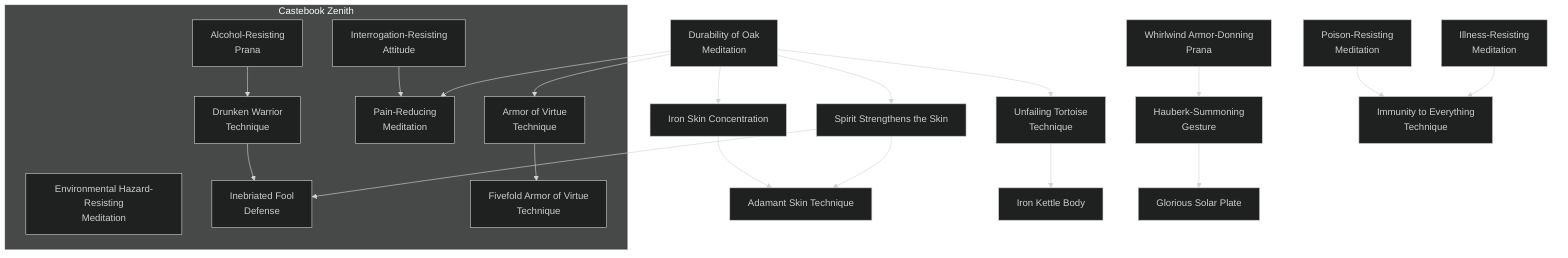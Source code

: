 ---
config:
  theme: dark
---

flowchart TD

    durability_of_oak_meditation[Durability of Oak<br>Meditation]
    click durability_of_oak_meditation callback "
        Durability of Oak Meditation<br>
        <br>
        Cost: 1 mote per die
        Duration: One scene
        Type: Simple
        Minimum Resistance: 1
        Minimum Essence: 1
        Prerequisite Charms: None
        The Exalted uses Essence to enhance his ability to withstand
        attack. The player may roll up to his character's Stamina
        + Resistance in dice, but must spend one mote of Essence per
        die rolled. For every success on this roll, the character adds 1 to
        his bashing soak for the remainder of the scene. This Charm
        may be used again on subsequent rounds, but a character
        cannot gain more dice of bashing soak via Durability of Oak
        Meditation than his Stamina + Resistance.<br>
        <br>
        Rule change:<br>
        The Essence cost of this Charm is reduced to one mote per 2 dice rolled, from 1 mote per die.
        "

    iron_skin_concentration[Iron Skin Concentration]
    durability_of_oak_meditation --> iron_skin_concentration
    click iron_skin_concentration callback "
        Iron Skin Concentration<br>
        <br>
        Cost: 3 motes, 1 Willpower<br>
        Duration: Varies<br>
        Type: Reflexive<br>
        Minimum Resistance: 2<br>
        Minimum Essence: 1<br>
        Prerequisite Charms: Durability of Oak Meditation<br>
        <br>
        The character's anima hardens, and his skin is made incredibly
        difficult to cut or pierce. The player makes a Stamina +
        Resistance roll. For a number of turns equal to the character's
        Essence + the number of successes the player rolls on the Resistance
        roll, the character soaks lethal damage with his bashing soak. This
        Charm cannot be used by characters wearing armor.<br>
        <br>
        Rule change:<br>
        The cost for the Charm remains unchanged, but the Duration: is now “One scene” – the character no longer
        need roll to see how long the effect lasts.
        "

    spirit_strengthens_the_skin[Spirit Strengthens the Skin]
    durability_of_oak_meditation --> spirit_strengthens_the_skin
    click spirit_strengthens_the_skin callback "
        Spirit Strengthens the Skin<br>
        <br>
        Cost: 3 motes per point<br>
        Duration: One scene<br>
        Type: Simple<br>
        Minimum Resistance: 3<br>
        Minimum Essence: 2<br>
        Prerequisite Charms: Durability of Oak Meditation<br>
        <br>
        The Solar pours Essence into her skin and muscles,
        hardening and toughening them far beyond those of any
        mere mortal. The Exalted may add up to her score in the
        Resistance Ability to her bashing soak, at a cost of 3
        Essence motes per additional point of bashing soak. These
        additional points of bashing soak are above and beyond
        those provided by Durability of Oak Meditation and do
        not count against that Charm's maximum soak bonus.<br>
        The character can use Spirit Strengthens the Skin
        more than once during a scene, increasing her soak repeatedly
        as her assessment of the situation changes. However,
        a character cannot at any given time gain more points of
        bashing soak through Spirit Strengthens the Skin than her
        score in the Resistance Ability.<br>
        <br>
        Rule change:<br>
        The cost of this Charm is reduced to 2 motes per point of additional bashing soak.
        "

    adamant_skin_technique[Adamant Skin Technique]
    iron_skin_concentration --> adamant_skin_technique
    spirit_strengthens_the_skin --> adamant_skin_technique
    click adamant_skin_technique callback "
        Adamant Skin Technique<br>
        <br>
        Cost: 5 motes, 1 health level, 1 Willpower<br>
        Duration: Instant<br>
        Type: Reflexive<br>
        Minimum Resistance: 5<br>
        Minimum Essence: 3<br>
        Prerequisite Charms: Iron Skin Concentration, Spirit Strengthens the Skin<br>
        <br>
        Through the use of this Charm, the Exalted hardens
        his skin into impenetrability, sacrificing some of his life
        force to gain the strength of unbreakable diamond. The
        character using this Charm takes no damage whatsoever
        from a single attack. This Charm does not protect the
        character from the secondary effects of the attack - for
        example, a character smashed down through a sheet of ice
        and into a frozen lake by the blow of a giant beastman's
        club would take no damage from the impact or from
        passing through the ice, but she would have to contend
        with the dangers of drowning and hypothermia.<br>
        The Adamant Skin Technique can also be used to
        withstand physical damage not associated with combat. It is as
        effective at withstanding the impact of a fall as the blow of a
        sword. However, Storytellers should keep in mind that the
        defense offered by the Adamant Skin Technique is of a very
        short duration — the character might use it to withstand the
        impact of a falling idol or a plunge from the top of a tower, but
        a character who hurled himself into a blazing firepit would only
        be protected for a second or two. A character must invoke the
        Adamant Skin Technique before his opponent's attack roll.
        "

    unfailing_tortoise_technique[Unfailing Tortoise<br>Technique]
    durability_of_oak_meditation --> unfailing_tortoise_technique
    click unfailing_tortoise_technique callback "
        Unfailing Tortoise Technique<br>
        <br>
        Cost: 1 mote<br>
        Duration: Instant<br>
        Type: Reflexive<br>
        Minimum Resistance: 3<br>
        Minimum Essence: 1<br>
        Prerequisite Charms: Durability of Oak Meditation<br>
        <br>
        This Charm strengthens the character's awareness of the
        world around him and allows him to resist even unanticipated
        attacks. If hit by an attack, even one he is not anticipating, the
        character may spend 1 mote of Essence to add his Resistance
        score to his bashing soak total for the purposes of soaking that
        attack. Characters must invoke Unfailing Tortoise Technique
        before soak is subtracted from the damage.
        "

    iron_kettle_body[Iron Kettle Body]
    unfailing_tortoise_technique --> iron_kettle_body
    click iron_kettle_body callback "
        Iron Kettle Body<br>
        <br>
        Cost: 3 motes<br>
        Duration: Instant<br>
        Type: Reflexive<br>
        Minimum Resistance: 5<br>
        Minimum Essence: 2<br>
        Prerequisite Charms: Unfailing Tortoise Technique<br>
        <br>
        As Unfailing Tortoise Technique, but the character's
        Resistance is also added to her lethal soak as well.<br>
        <br>
        Rule change:<br>
        The cost of this Charm is reduced to 2 motes.
        "

    whirlwind_armor_donning_prana[Whirlwind Armor-Donning<br>Prana]
    click whirlwind_armor_donning_prana callback "
        Whirlwind Armor-Donning Prana<br>
        <br>
        Cost: 2 motes per turn<br>
        Duration: Special<br>
        Type: Simple<br>
        Minimum Resistance: 1<br>
        Minimum Essence: 1<br>
        Prerequisite Charms: None<br>
        <br>
        Through the use of this Charm, the character can
        speed the process of donning his armor. The character can
        don his armor in a number of turns equal to the armor's
        mobility penalty. Each turn of effort costs 2 motes of
        Essence. The character must have the armor readily available
        and at hand to don it so quickly — this Charm does
        not speed the process of getting the armor out of a trunk.
        "

    hauberk_summoning_gesture[Hauberk-Summoning<br>Gesture]
    whirlwind_armor_donning_prana --> hauberk_summoning_gesture
    click hauberk_summoning_gesture callback "
        Hauberk-Summoning Gesture<br>
        <br>
        Cost: 5 motes
        Duration: Instant
        Type: Simple
        Minimum Resistance: 3
        Minimum Essence: 3
        Prerequisite Charms: Whirlwind Armor-Donning Prana

        This Charm allows a character to call her armor to her. In
        an eyeblink, it appears on her. She is instantly fully armored,
        with all the straps and buckles adjusted properly. If the character
        uses a shield, that appears on her person as well. The
        character cannot call her armor from further away than 100
        yards x her Essence rating. This Charm can't be used to steal
        armor off an opponent or off a display dummy— the armor must
        be the character's own. She must have worn it for at least several
        hours and established her possession of it.
        "

    glorious_solar_plate[Glorious Solar Plate]
    hauberk_summoning_gesture --> glorious_solar_plate
    click glorious_solar_plate callback "
        Glorious Solar Plate<br>
        <br>
        Cost: 10 motes, 1 Willpower<br>
        Duration: One scene<br>
        Type: Simple<br>
        Minimum Resistance: 4<br>
        Minimum Essence: 3<br>
        Prerequisite Charms: Hauberk-Summoning Gesture<br>
        <br>
        The characters materializes his Essence into a suit of
        golden lamellar armor. This armor is an expression of the
        character's anima and, so, reflects his personality and predispositions.
        It can be sleek, imposing, ornate, simple — it is the
        character's ideal armor. Regardless of its appearance, the
        armor glows with an golden inner light bright enough to read
        by in a several-yard radius. Glorious Solar Plate provides 10
        lethal and 10 bashing soak, with only a -1 penalty to maneuvers
        requiring dexterity and grace.
        "

    poison_resisting_meditation[Poison-Resisting<br>Meditation]
    click poison_resisting_meditation callback "
        Poison-Resisting Meditation<br>
        <br>
        Cost: 4 motes<br>
        Duration: One scene<br>
        Type: Reflexive<br>
        Minimum Resistance: 3<br>
        Minimum Essence: 1<br>
        Prerequisite Charms: None<br>
        <br>
        The character's metabolism is strengthened by Essence,
        allowing him to easily endure the effects of toxins.
        The player may add a number of automatic successes
        equal to the character's Stamina to her Stamina + Resistance
        roll to resist the effects of poison. Though even the
        hardiest Exalted can still be slain by massive doses of
        poison while using this Charm, they are largely invulnerable
        to poisoned food and envenomed blades. Characters
        need not invoke this Charm before exposure to poison —
        they may call upon its effects after they are exposed but
        before the Stamina + Resistance roll is made to survive
        the toxin. <br>
        Use of this Charm allows a character to withstand
        incidental toxins such as spoiled food. A character under
        the effect of this Charm may also consume without penalty
        a number of drinks equal to his Stamina.
        "

    illness_resisting_meditation[Illness-Resisting<br>Meditation]
    click illness_resisting_meditation callback "
        Illness-Resisting Meditation<br>
        <br>
        Cost: 6 motes<br>
        Duration: One day<br>
        Type: Reflexive<br>
        Minimum Resistance: 3<br>
        Minimum Essence: 1<br>
        Prerequisite Charms: None<br>
        <br>
        While the Exalted are little-affected by disease, they
        can still become sick. Fevers can slow them at critical
        moments. Further, while the Chosen can withstand even
        the most serious illnesses with little more than a feeling of
        weariness and discomfort, those illnesses are as lethal as
        ever to mortals who contract them from exposure to the
        infected Exalted.<br>
        This Charm allows the player to add a number of
        automatic successes equal to her character's Stamina to the
        Stamina + Resistance roll to avoid contracting an illness.
        Further, the player may add a like number of automatic
        successes to her character's daily Stamina + Endurance roll
        to overcome an illness she has already contracted.
        "

    immunity_to_everything_technique[Immunity to Everything<br>Technique]
    poison_resisting_meditation --> immunity_to_everything_technique
    illness_resisting_meditation --> immunity_to_everything_technique
    click immunity_to_everything_technique callback "
        Immunity to Everything Technique<br>
        <br>
        Cost: 10 motes, 1 Willpower<br>
        Duration: One scene<br>
        Type: Simple<br>
        Minimum Resistance: 5<br>
        Minimum Essence: 3<br>
        Prerequisite Charms: Poison-Resisting Meditation<br>
        <br>
        The Exalted's body becomes a perfect vessel of Essence,
        immune to all toxins and poisons. The character is immune
        to all poisons and toxins, including those that would normally
        be fatal to Exalted. This Charm does not protect the
        character from the effects of diseases, however.
        "

    subgraph Castebook Zenith
        direction TB
        environmental_hazard_resisting_meditation[Environmental Hazard-Resisting<br>Meditation]
        click environmental_hazard_resisting_meditation callback "
            Environmental Hazard-Resisting Meditation<br>
            <br>
            Cost: None<br>
            Duration: Permanent<br>
            Type: Special<br>
            Minimum Resistance: 5<br>
            Minimum Essence: 2<br>
            Prerequisite Charms: None<br>
            <br>
            Some Exalted, in their years of wandering the wilder-
            ness, develop an immunity to nature's rigors. To simulate
            this, a character can take this Charm to grant permanent
            resistance to one of the following conditions. Each time she
            purchases this Charm, she can choose one of the following:<br>
            • Resistance to Extreme Heat<br>
            • Resistance to Extreme Cold<br>
            • Resistance to Acid<br>
            • Resistance to Windblown Particles<br>
            A character with one of these resistances suffers no
            damage from natural occurrences of the condition and is
            comfortable acting in it wearing normal gear. For instance,
            a Chosen with Resistance to Extreme Heat may walk
            across the most brutal of deserts without penalty, but still
            suffers damage if caught in a forest fire or magical flame.
            This Charm is similar to Ox-Body Technique, in that an
            Exalt can take it repeatedly, until she has purchased all
            four versions. A character cannot purchase this Charm
            more times than she has dots in the Resistance Ability.
        "

        alcohol_resisting_prana[Alcohol-Resisting<br>Prana]
        click alcohol_resisting_prana callback "
            Alcohol-Resisting Prana<br>
            <br>
            Cost: 1 mote<br>
            Duration: One scene<br>
            Type: Simple<br>
            Minimum Resistance: 1<br>
            Minimum Essence: 1<br>
            Prerequisite Charms: None<br>
            <br>
            By invoking this Charm, the Exalted becomes
            immune to the negative effects of alcohol for the rest
            of the scene. He suffers no penalties during or after the
            scene in which Alcohol-Resisting Prana is used, and in
            fact, the effect is quite pleasant, as the character
            experiences the euphoric feelings of drunkenness without
            any of the impairment normally associated with
            heavy drinking. If the character is already drunk, then
            all negative effects of the alcohol are negated until the
            Charm ends. In addition, invoking this Charm prevents
            any chance of hangover from alcohol drunk
            during the scene, whether or not the Charm was in
            effect when the alcohol was consumed.
            "

        drunken_warrior_technique[Drunken Warrior<br>Technique]
        alcohol_resisting_prana --> drunken_warrior_technique
        click drunken_warrior_technique callback "
            Drunken Warrior Technique<br>
            Cost: 2 motes
            Duration: Instant
            Type: Reflexive
            Minimum Resistance: 2
            Minimum Performance: 2
            Minimum Essence: 1
            Prerequisite Charms: Alcohol-Resisting Prana
            The Drunken Warrior Technique allows the invoking
            Exalted to harness the unpredictability of
            drunkenness in combat. When this Charm is invoked,
            the character may add dice to an attempt to attack or an
            attempt to dodge or to parry an attack. The Charm may
            be invoked multiple times per turn, but the total num-
            ber of dice added in a given turn cannot exceed the
            number of drinks the character has had during the scene
            or the sum of the character's Resistance and Perfor-
            mance Abilities, whichever is lower.
            For the purposes of this Charm, a &quot;drink&quot; is a glass of
            wine, a tankard of beer, a dram of hard liquor or the
            equivalent. This Charm does not provide any immunity
            to the negative effects of drinking, but may be used even
            if the alcohol's effects have been negated though the use
            of the Alcohol-Resisting Prana.
            "

        inebriated_fool_defense[Inebriated Fool<br>Defense]
        drunken_warrior_technique --> inebriated_fool_defense
        click inebriated_fool_defense callback "
            Inebriated Fool Defense<br>
            <br>
            Cost: 2 motes<br>
            Duration: Instant<br>
            Type: Reflexive<br>
            Minimum Resistance: 4<br>
            Minimum Performance: 3<br>
            Minimum Essence: 1<br>
            Prerequisite Charms: Drunken Warrior Technique, Spirit Strengthens the Skin<br>
            <br>
            The Inebriated Fool Defense allows the Exalted to
            utilize the effects alcohol has on the human body,
            loosening its muscles and joints, to withstand damage.
            When this Charm is invoked, the character may add a
            number of points to his bashing soak equal the number
            of drinks he has consumed during the scene. This
            number can be no greater than the sum of the Exalted's
            Resistance and Performance Abilities. The Charm may
            be invoked multiple times per turn, and the bonus is the
            same each time it is invoked. The effects of this Charm
            are compatible with other Resistance Charms that in-
            crease the character's bashing soak.
            For the purposes of this Charm, a &quot;drink&quot; is a glass of
            wine, a tankard of beer, a dram of hard liquor or the
            equivalent. This Charm does not provide any immunity to
            the negative effects of drinking, but may be used even if the
            alcohol's effects have been negated though the use of th
            Alcohol-Resisting Prana.
            "

        interrogation_resisting_attitude[Interrogation-Resisting<br>Attitude]
        click interrogation_resisting_attitude callback "
            Interrogation-Resisting Attitude<br>
            <br>
            Cost: 5 motes<br>
            Duration: One scene<br>
            Type: Simple<br>
            Minimum Resistance: 2<br>
            Minimum Essence: 1<br>
            Prerequisite Charms: None<br>
            <br>
            The character's will and body are strengthened by
            Essence, allowing her to easily endure all forms of
            torture and interrogation. The player may add a num-
            ber of automatic successes equal to the character's
            permanent Essence to any Resistance rolls to avoid
            breaking under interrogation. The character need not
            call upon this power before the interrogation and may
            even invoke it after giving some information during
            the interrogation.<br>
            Use of this Charm does not negate the effects of any
            toxins used in the interrogation, nor does it prevent
            damage. It merely allows the character complete control
            over what she chooses to say.
            "

        pain_reducing_meditation[Pain-Reducing<br>Meditation]
        interrogation_resisting_attitude --> pain_reducing_meditation
        click pain_reducing_meditation callback "
            Pain-Reducing Meditation<br>
            <br>
            Cost: 1 mote per -1
            Duration: One scene
            Type: Reflexive
            Minimum Resistance: 3
            Minimum Essence: 2
            Prerequisite Charms: Interrogation-Resisting Attitude, Durability of Oak Meditation
            The cumulative effects of pain can bring down even
            the hardiest of Exalted. This Charm allows a Chosen to
            ignore pain through the application of Essence. To activate
            the Charm, the Exalted chooses to what degree he
            wishes to ignore wound penalties for the remainder of the
            scene. For each -1 wound penalty the character ignores,
            the Charm costs 1 mote to activate. This Charm may be
            used multiple times during a single scene, with cumulative
            effects. A character can also negate more points of
            wound penalties than he is currently suffering, to anesthetize
            himself against later injury.
            "

        armor_of_virtue_technique[Armor of Virtue<br>Technique]
        click armor_of_virtue_technique callback "
            Armor of Virtue Technique<br>
            <br>
            Cost: 3 motes<br>
            Duration: One scene<br>
            Type: Simple<br>
            Minimum Resistance: 2<br>
            Minimum Essence: 2<br>
            Prerequisite Charms: Durability of Oak Meditation<br>
            <br>
            Through the expenditure of Essence, this Charm
            allows the Exalted to reinforce his ability to withstand
            attack with one of his Virtues. The character must
            choose the Virtue at the beginning of the scene and act
            in accordance with that Virtue for the duration of the
            scene. If at any point he acts contrary to the chosen
            Virtue, the Armor of Virtue fades immediately, Specifically,
            attempting any action that would require failing a
            Virtue check causes the Charm's effects to expire. For
            example, abandoning or attempting to abandon a loved
            one to perish miserably while under the protection of
            Compassion causes the Armor of Virtue to fail.<br>
            When invoked, the Armor of Virtue Technique
            increases the character's bashing soak by the value of the
            character's chosen Virtue for the rest of the scene. This
            Charm may be used again on subsequent turns, but a
            character cannot gain a greater bonus to his bashing soak
            via Armor of Virtue Technique than his Stamina +
            Resistance. The effects of this Charm are compatible
            with the effects of other Resistance Charms that increase
            the character's soak.
            While under the effect of the Armor of Virtue Technique,
            the Exalted's Caste Mark glows brightly, as if the
            character had spent 4 to 7 motes of Peripheral Essence.
            Invoking this Charm automatically adds one point to the
            character's Limit.
            "

        fivefold_armon_of_virtue_technique[Fivefold Armor of Virtue<br>Technique]
        armor_of_virtue_technique --> fivefold_armon_of_virtue_technique
        click fivefold_armon_of_virtue_technique callback "
            Fivefold Armor of Virtue Technique<br>
            <br>
            Cost: 5 motes<br>
            Duration: One scene<br>
            Type: Simple<br>
            Minimum Resistance: 3<br>
            Minimum Essence: 3<br>
            Prerequisite Charms: Armor of Virtue Technique<br>
            <br>
            Through the expenditure of Essence, the Fivefold
            Armor of Virtue Technique allows the Exalted to reinforce
            his ability to withstand attack with one of his Virtues.
            The character must choose the Virtue at the beginning of
            the scene and act in accordance with it for the duration of
            the scene. If at any point he acts contrary to the chosen
            virtue, the Fivefold Armor of Virtue fades immediately, as
            per the Armor of Virtue Technique.<br>
            When invoked, the Fivefold Armor of Virtue
            Technique increases the character's lethal soak roll by
            the value of the character's chosen Virtue for the rest
            of the scene. This Charm may be used again on subsequent
            turns, but a character cannot gain a greater
            bonus to his lethal soak via Fivefold Armor of Virtue
            than his Stamina + Resistance.<br>
            While under the effect of the Fivefold Armor of
            Virtue Technique, the Exalted's anima glows brightly
            enough to read by, as if the character had spent 8 to 10
            motes of Peripheral Essence. Characters wearing armor
            cannot use this Charm. Invoking this Charm automatically
            adds one point to the character's Limit.
        "
    end

    spirit_strengthens_the_skin --> inebriated_fool_defense
    durability_of_oak_meditation --> pain_reducing_meditation
    durability_of_oak_meditation --> armor_of_virtue_technique